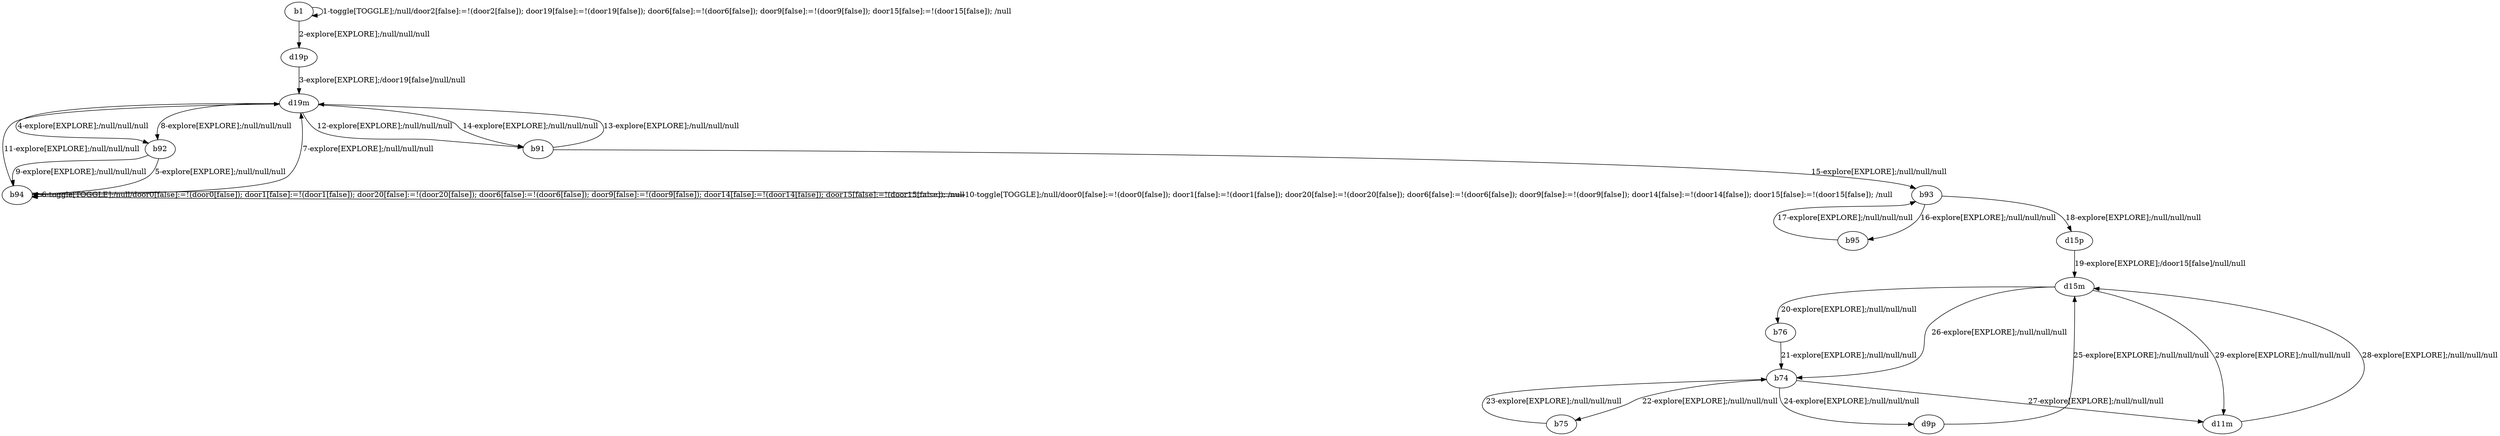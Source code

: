 # Total number of goals covered by this test: 9
# d15m --> b76
# b75 --> b74
# d11m --> d15m
# b74 --> d9p
# b76 --> b74
# d15m --> b74
# d9p --> d15m
# b74 --> d11m
# b74 --> b75

digraph g {
"b1" -> "b1" [label = "1-toggle[TOGGLE];/null/door2[false]:=!(door2[false]); door19[false]:=!(door19[false]); door6[false]:=!(door6[false]); door9[false]:=!(door9[false]); door15[false]:=!(door15[false]); /null"];
"b1" -> "d19p" [label = "2-explore[EXPLORE];/null/null/null"];
"d19p" -> "d19m" [label = "3-explore[EXPLORE];/door19[false]/null/null"];
"d19m" -> "b92" [label = "4-explore[EXPLORE];/null/null/null"];
"b92" -> "b94" [label = "5-explore[EXPLORE];/null/null/null"];
"b94" -> "b94" [label = "6-toggle[TOGGLE];/null/door0[false]:=!(door0[false]); door1[false]:=!(door1[false]); door20[false]:=!(door20[false]); door6[false]:=!(door6[false]); door9[false]:=!(door9[false]); door14[false]:=!(door14[false]); door15[false]:=!(door15[false]); /null"];
"b94" -> "d19m" [label = "7-explore[EXPLORE];/null/null/null"];
"d19m" -> "b92" [label = "8-explore[EXPLORE];/null/null/null"];
"b92" -> "b94" [label = "9-explore[EXPLORE];/null/null/null"];
"b94" -> "b94" [label = "10-toggle[TOGGLE];/null/door0[false]:=!(door0[false]); door1[false]:=!(door1[false]); door20[false]:=!(door20[false]); door6[false]:=!(door6[false]); door9[false]:=!(door9[false]); door14[false]:=!(door14[false]); door15[false]:=!(door15[false]); /null"];
"b94" -> "d19m" [label = "11-explore[EXPLORE];/null/null/null"];
"d19m" -> "b91" [label = "12-explore[EXPLORE];/null/null/null"];
"b91" -> "d19m" [label = "13-explore[EXPLORE];/null/null/null"];
"d19m" -> "b91" [label = "14-explore[EXPLORE];/null/null/null"];
"b91" -> "b93" [label = "15-explore[EXPLORE];/null/null/null"];
"b93" -> "b95" [label = "16-explore[EXPLORE];/null/null/null"];
"b95" -> "b93" [label = "17-explore[EXPLORE];/null/null/null"];
"b93" -> "d15p" [label = "18-explore[EXPLORE];/null/null/null"];
"d15p" -> "d15m" [label = "19-explore[EXPLORE];/door15[false]/null/null"];
"d15m" -> "b76" [label = "20-explore[EXPLORE];/null/null/null"];
"b76" -> "b74" [label = "21-explore[EXPLORE];/null/null/null"];
"b74" -> "b75" [label = "22-explore[EXPLORE];/null/null/null"];
"b75" -> "b74" [label = "23-explore[EXPLORE];/null/null/null"];
"b74" -> "d9p" [label = "24-explore[EXPLORE];/null/null/null"];
"d9p" -> "d15m" [label = "25-explore[EXPLORE];/null/null/null"];
"d15m" -> "b74" [label = "26-explore[EXPLORE];/null/null/null"];
"b74" -> "d11m" [label = "27-explore[EXPLORE];/null/null/null"];
"d11m" -> "d15m" [label = "28-explore[EXPLORE];/null/null/null"];
"d15m" -> "d11m" [label = "29-explore[EXPLORE];/null/null/null"];
}